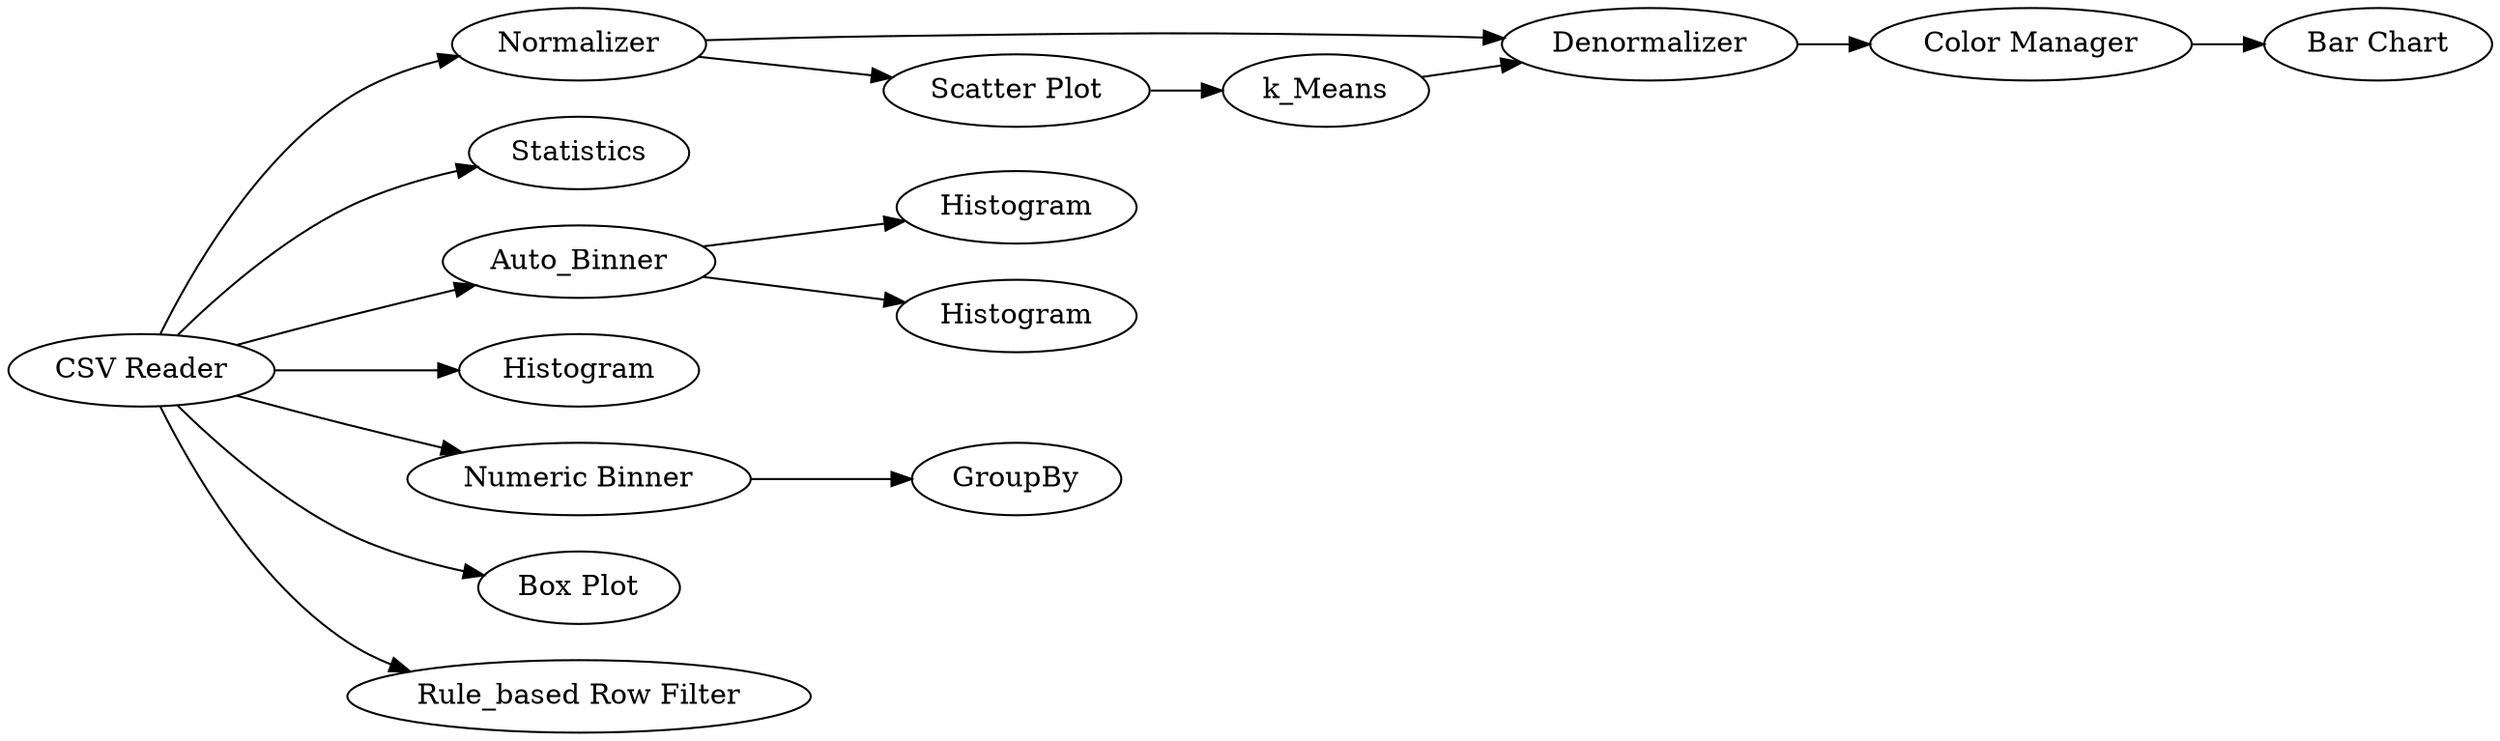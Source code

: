 digraph {
	1 [label="CSV Reader"]
	2 [label=Normalizer]
	3 [label=k_Means]
	4 [label=Denormalizer]
	14 [label=Statistics]
	15 [label=Auto_Binner]
	16 [label=Histogram]
	17 [label=Histogram]
	18 [label=Histogram]
	19 [label="Numeric Binner"]
	20 [label=GroupBy]
	21 [label="Scatter Plot"]
	23 [label="Color Manager"]
	26 [label="Bar Chart"]
	27 [label="Box Plot"]
	28 [label="Rule_based Row Filter"]
	1 -> 2
	1 -> 15
	1 -> 14
	1 -> 17
	1 -> 19
	1 -> 27
	1 -> 28
	2 -> 4
	2 -> 21
	3 -> 4
	4 -> 23
	15 -> 18
	15 -> 16
	19 -> 20
	21 -> 3
	23 -> 26
	rankdir=LR
}
